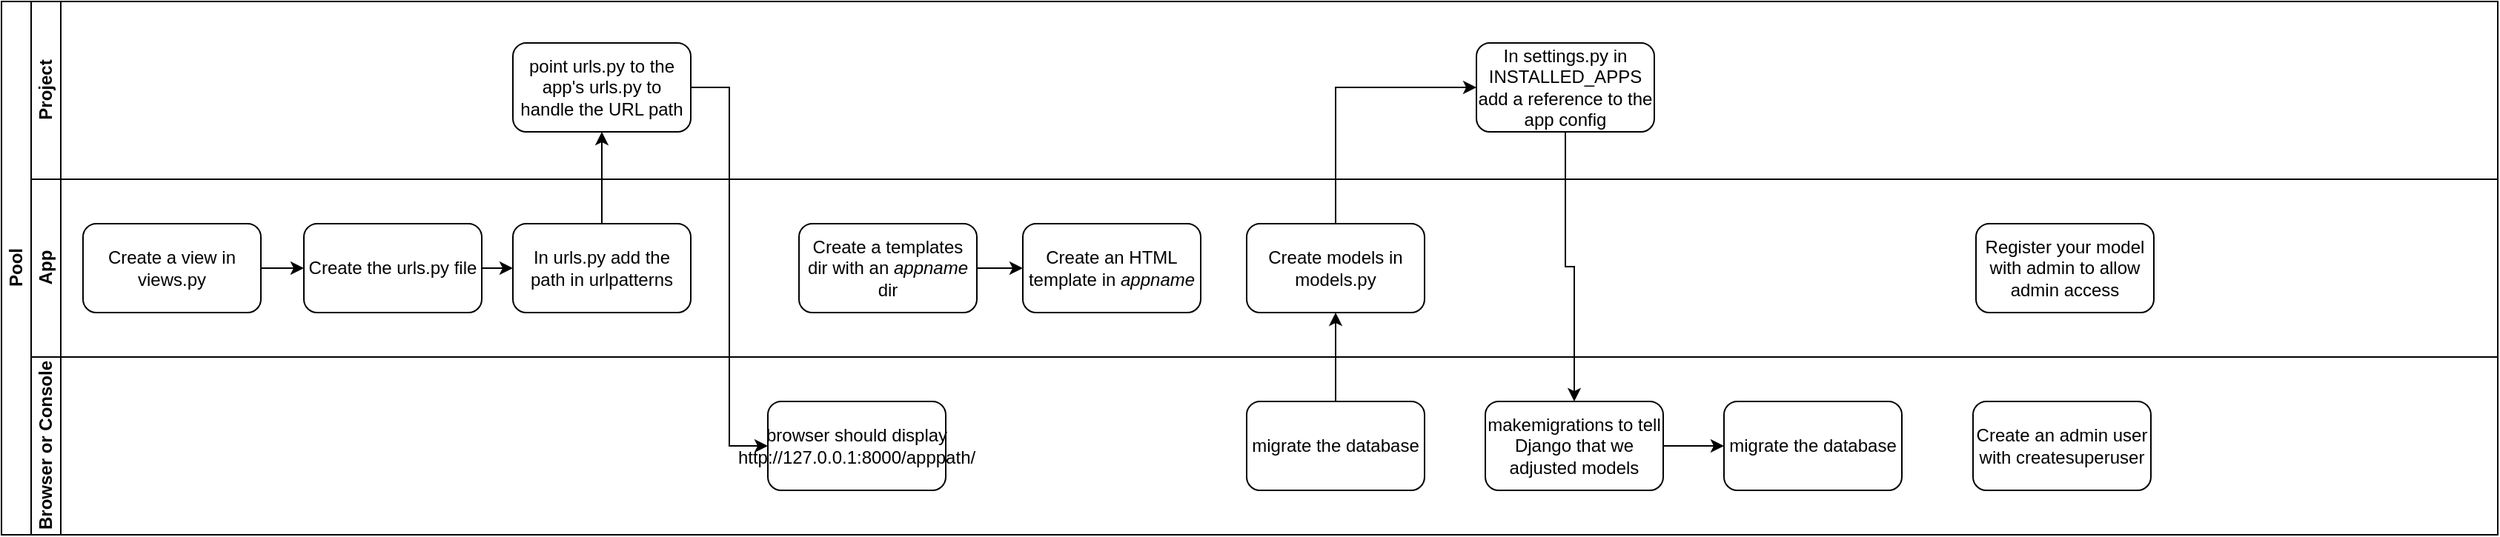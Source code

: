 <mxfile version="21.6.6" type="github">
  <diagram id="C5RBs43oDa-KdzZeNtuy" name="Page-1">
    <mxGraphModel dx="1015" dy="482" grid="0" gridSize="1" guides="1" tooltips="1" connect="1" arrows="1" fold="1" page="1" pageScale="1" pageWidth="1920" pageHeight="1200" math="0" shadow="0">
      <root>
        <mxCell id="WIyWlLk6GJQsqaUBKTNV-0" />
        <mxCell id="WIyWlLk6GJQsqaUBKTNV-1" parent="WIyWlLk6GJQsqaUBKTNV-0" />
        <mxCell id="8sbL9mn9Djze76Np5dDg-1" style="edgeStyle=orthogonalEdgeStyle;rounded=0;orthogonalLoop=1;jettySize=auto;html=1;exitX=1;exitY=0.5;exitDx=0;exitDy=0;entryX=-0.05;entryY=0.483;entryDx=0;entryDy=0;entryPerimeter=0;" edge="1" parent="WIyWlLk6GJQsqaUBKTNV-1" target="8sbL9mn9Djze76Np5dDg-0">
          <mxGeometry relative="1" as="geometry">
            <mxPoint x="270" y="210" as="sourcePoint" />
          </mxGeometry>
        </mxCell>
        <mxCell id="8sbL9mn9Djze76Np5dDg-5" value="Pool" style="swimlane;childLayout=stackLayout;resizeParent=1;resizeParentMax=0;horizontal=0;startSize=20;horizontalStack=0;html=1;" vertex="1" parent="WIyWlLk6GJQsqaUBKTNV-1">
          <mxGeometry x="50" y="76" width="1684" height="360" as="geometry">
            <mxRectangle x="-230" y="292" width="32" height="55" as="alternateBounds" />
          </mxGeometry>
        </mxCell>
        <mxCell id="8sbL9mn9Djze76Np5dDg-6" value="&lt;div&gt;Project&lt;/div&gt;" style="swimlane;startSize=20;horizontal=0;html=1;" vertex="1" parent="8sbL9mn9Djze76Np5dDg-5">
          <mxGeometry x="20" width="1664" height="120" as="geometry" />
        </mxCell>
        <mxCell id="8sbL9mn9Djze76Np5dDg-11" style="edgeStyle=orthogonalEdgeStyle;rounded=0;orthogonalLoop=1;jettySize=auto;html=1;exitX=1;exitY=0.5;exitDx=0;exitDy=0;" edge="1" parent="8sbL9mn9Djze76Np5dDg-6" target="8sbL9mn9Djze76Np5dDg-10">
          <mxGeometry relative="1" as="geometry">
            <mxPoint x="163" y="56" as="sourcePoint" />
          </mxGeometry>
        </mxCell>
        <mxCell id="8sbL9mn9Djze76Np5dDg-13" style="edgeStyle=orthogonalEdgeStyle;rounded=0;orthogonalLoop=1;jettySize=auto;html=1;exitX=1;exitY=0.5;exitDx=0;exitDy=0;" edge="1" parent="8sbL9mn9Djze76Np5dDg-6" target="8sbL9mn9Djze76Np5dDg-12">
          <mxGeometry relative="1" as="geometry">
            <mxPoint x="312.0" y="56" as="sourcePoint" />
          </mxGeometry>
        </mxCell>
        <mxCell id="8sbL9mn9Djze76Np5dDg-18" value="point urls.py to the app&#39;s urls.py to handle the URL path" style="rounded=1;whiteSpace=wrap;html=1;" vertex="1" parent="8sbL9mn9Djze76Np5dDg-6">
          <mxGeometry x="325" y="28" width="120" height="60" as="geometry" />
        </mxCell>
        <mxCell id="8sbL9mn9Djze76Np5dDg-27" value="In settings.py in INSTALLED_APPS add a reference to the app config" style="rounded=1;whiteSpace=wrap;html=1;" vertex="1" parent="8sbL9mn9Djze76Np5dDg-6">
          <mxGeometry x="975" y="28" width="120" height="60" as="geometry" />
        </mxCell>
        <mxCell id="8sbL9mn9Djze76Np5dDg-7" value="&lt;div&gt;App&lt;/div&gt;" style="swimlane;startSize=20;horizontal=0;html=1;" vertex="1" parent="8sbL9mn9Djze76Np5dDg-5">
          <mxGeometry x="20" y="120" width="1664" height="120" as="geometry" />
        </mxCell>
        <mxCell id="8sbL9mn9Djze76Np5dDg-19" style="edgeStyle=orthogonalEdgeStyle;rounded=0;orthogonalLoop=1;jettySize=auto;html=1;exitX=1;exitY=0.5;exitDx=0;exitDy=0;" edge="1" parent="8sbL9mn9Djze76Np5dDg-7" source="8sbL9mn9Djze76Np5dDg-15" target="8sbL9mn9Djze76Np5dDg-16">
          <mxGeometry relative="1" as="geometry" />
        </mxCell>
        <mxCell id="8sbL9mn9Djze76Np5dDg-15" value="Create a view in views.py" style="rounded=1;whiteSpace=wrap;html=1;" vertex="1" parent="8sbL9mn9Djze76Np5dDg-7">
          <mxGeometry x="35" y="30" width="120" height="60" as="geometry" />
        </mxCell>
        <mxCell id="8sbL9mn9Djze76Np5dDg-20" style="edgeStyle=orthogonalEdgeStyle;rounded=0;orthogonalLoop=1;jettySize=auto;html=1;exitX=1;exitY=0.5;exitDx=0;exitDy=0;" edge="1" parent="8sbL9mn9Djze76Np5dDg-7" source="8sbL9mn9Djze76Np5dDg-16" target="8sbL9mn9Djze76Np5dDg-17">
          <mxGeometry relative="1" as="geometry" />
        </mxCell>
        <mxCell id="8sbL9mn9Djze76Np5dDg-16" value="&lt;div&gt;Create the urls.py file&lt;/div&gt;" style="rounded=1;whiteSpace=wrap;html=1;" vertex="1" parent="8sbL9mn9Djze76Np5dDg-7">
          <mxGeometry x="184" y="30" width="120" height="60" as="geometry" />
        </mxCell>
        <mxCell id="8sbL9mn9Djze76Np5dDg-17" value="In urls.py add the path in urlpatterns" style="rounded=1;whiteSpace=wrap;html=1;" vertex="1" parent="8sbL9mn9Djze76Np5dDg-7">
          <mxGeometry x="325" y="30" width="120" height="60" as="geometry" />
        </mxCell>
        <mxCell id="8sbL9mn9Djze76Np5dDg-35" value="Register your model with admin to allow admin access" style="rounded=1;whiteSpace=wrap;html=1;" vertex="1" parent="8sbL9mn9Djze76Np5dDg-7">
          <mxGeometry x="1312" y="30" width="120" height="60" as="geometry" />
        </mxCell>
        <mxCell id="8sbL9mn9Djze76Np5dDg-26" value="Create models in models.py" style="rounded=1;whiteSpace=wrap;html=1;" vertex="1" parent="8sbL9mn9Djze76Np5dDg-7">
          <mxGeometry x="820" y="30" width="120" height="60" as="geometry" />
        </mxCell>
        <mxCell id="8sbL9mn9Djze76Np5dDg-39" value="" style="edgeStyle=orthogonalEdgeStyle;rounded=0;orthogonalLoop=1;jettySize=auto;html=1;" edge="1" parent="8sbL9mn9Djze76Np5dDg-7" source="8sbL9mn9Djze76Np5dDg-36" target="8sbL9mn9Djze76Np5dDg-38">
          <mxGeometry relative="1" as="geometry" />
        </mxCell>
        <mxCell id="8sbL9mn9Djze76Np5dDg-36" value="Create a templates dir with an &lt;i&gt;appname&lt;/i&gt; dir" style="rounded=1;whiteSpace=wrap;html=1;" vertex="1" parent="8sbL9mn9Djze76Np5dDg-7">
          <mxGeometry x="518" y="30" width="120" height="60" as="geometry" />
        </mxCell>
        <mxCell id="8sbL9mn9Djze76Np5dDg-38" value="Create an HTML template in &lt;i&gt;appname&lt;/i&gt;" style="whiteSpace=wrap;html=1;rounded=1;" vertex="1" parent="8sbL9mn9Djze76Np5dDg-7">
          <mxGeometry x="669" y="30" width="120" height="60" as="geometry" />
        </mxCell>
        <mxCell id="8sbL9mn9Djze76Np5dDg-8" value="Browser or Console" style="swimlane;startSize=20;horizontal=0;html=1;" vertex="1" parent="8sbL9mn9Djze76Np5dDg-5">
          <mxGeometry x="20" y="240" width="1664" height="120" as="geometry" />
        </mxCell>
        <mxCell id="8sbL9mn9Djze76Np5dDg-22" value="browser should display http://127.0.0.1:8000/apppath/" style="rounded=1;whiteSpace=wrap;html=1;" vertex="1" parent="8sbL9mn9Djze76Np5dDg-8">
          <mxGeometry x="497" y="30" width="120" height="60" as="geometry" />
        </mxCell>
        <mxCell id="8sbL9mn9Djze76Np5dDg-25" value="migrate the database" style="rounded=1;whiteSpace=wrap;html=1;" vertex="1" parent="8sbL9mn9Djze76Np5dDg-8">
          <mxGeometry x="820" y="30" width="120" height="60" as="geometry" />
        </mxCell>
        <mxCell id="8sbL9mn9Djze76Np5dDg-33" style="edgeStyle=orthogonalEdgeStyle;rounded=0;orthogonalLoop=1;jettySize=auto;html=1;exitX=1;exitY=0.5;exitDx=0;exitDy=0;entryX=0;entryY=0.5;entryDx=0;entryDy=0;" edge="1" parent="8sbL9mn9Djze76Np5dDg-8" source="8sbL9mn9Djze76Np5dDg-28" target="8sbL9mn9Djze76Np5dDg-32">
          <mxGeometry relative="1" as="geometry" />
        </mxCell>
        <mxCell id="8sbL9mn9Djze76Np5dDg-28" value="makemigrations to tell Django that we adjusted models" style="rounded=1;whiteSpace=wrap;html=1;" vertex="1" parent="8sbL9mn9Djze76Np5dDg-8">
          <mxGeometry x="981" y="30" width="120" height="60" as="geometry" />
        </mxCell>
        <mxCell id="8sbL9mn9Djze76Np5dDg-32" value="migrate the database" style="rounded=1;whiteSpace=wrap;html=1;" vertex="1" parent="8sbL9mn9Djze76Np5dDg-8">
          <mxGeometry x="1142" y="30" width="120" height="60" as="geometry" />
        </mxCell>
        <mxCell id="8sbL9mn9Djze76Np5dDg-34" value="Create an admin user with createsuperuser" style="rounded=1;whiteSpace=wrap;html=1;" vertex="1" parent="8sbL9mn9Djze76Np5dDg-8">
          <mxGeometry x="1310" y="30" width="120" height="60" as="geometry" />
        </mxCell>
        <mxCell id="8sbL9mn9Djze76Np5dDg-21" style="edgeStyle=orthogonalEdgeStyle;rounded=0;orthogonalLoop=1;jettySize=auto;html=1;exitX=0.5;exitY=0;exitDx=0;exitDy=0;" edge="1" parent="8sbL9mn9Djze76Np5dDg-5" source="8sbL9mn9Djze76Np5dDg-17" target="8sbL9mn9Djze76Np5dDg-18">
          <mxGeometry relative="1" as="geometry" />
        </mxCell>
        <mxCell id="8sbL9mn9Djze76Np5dDg-23" style="edgeStyle=orthogonalEdgeStyle;rounded=0;orthogonalLoop=1;jettySize=auto;html=1;exitX=1;exitY=0.5;exitDx=0;exitDy=0;entryX=0;entryY=0.5;entryDx=0;entryDy=0;" edge="1" parent="8sbL9mn9Djze76Np5dDg-5" source="8sbL9mn9Djze76Np5dDg-18" target="8sbL9mn9Djze76Np5dDg-22">
          <mxGeometry relative="1" as="geometry" />
        </mxCell>
        <mxCell id="8sbL9mn9Djze76Np5dDg-29" style="edgeStyle=orthogonalEdgeStyle;rounded=0;orthogonalLoop=1;jettySize=auto;html=1;exitX=0.5;exitY=0;exitDx=0;exitDy=0;" edge="1" parent="8sbL9mn9Djze76Np5dDg-5" source="8sbL9mn9Djze76Np5dDg-25" target="8sbL9mn9Djze76Np5dDg-26">
          <mxGeometry relative="1" as="geometry" />
        </mxCell>
        <mxCell id="8sbL9mn9Djze76Np5dDg-31" style="edgeStyle=orthogonalEdgeStyle;rounded=0;orthogonalLoop=1;jettySize=auto;html=1;exitX=0.5;exitY=1;exitDx=0;exitDy=0;" edge="1" parent="8sbL9mn9Djze76Np5dDg-5" source="8sbL9mn9Djze76Np5dDg-27" target="8sbL9mn9Djze76Np5dDg-28">
          <mxGeometry relative="1" as="geometry" />
        </mxCell>
        <mxCell id="8sbL9mn9Djze76Np5dDg-30" style="edgeStyle=orthogonalEdgeStyle;rounded=0;orthogonalLoop=1;jettySize=auto;html=1;exitX=0.5;exitY=0;exitDx=0;exitDy=0;entryX=0;entryY=0.5;entryDx=0;entryDy=0;" edge="1" parent="8sbL9mn9Djze76Np5dDg-5" source="8sbL9mn9Djze76Np5dDg-26" target="8sbL9mn9Djze76Np5dDg-27">
          <mxGeometry relative="1" as="geometry" />
        </mxCell>
      </root>
    </mxGraphModel>
  </diagram>
</mxfile>
